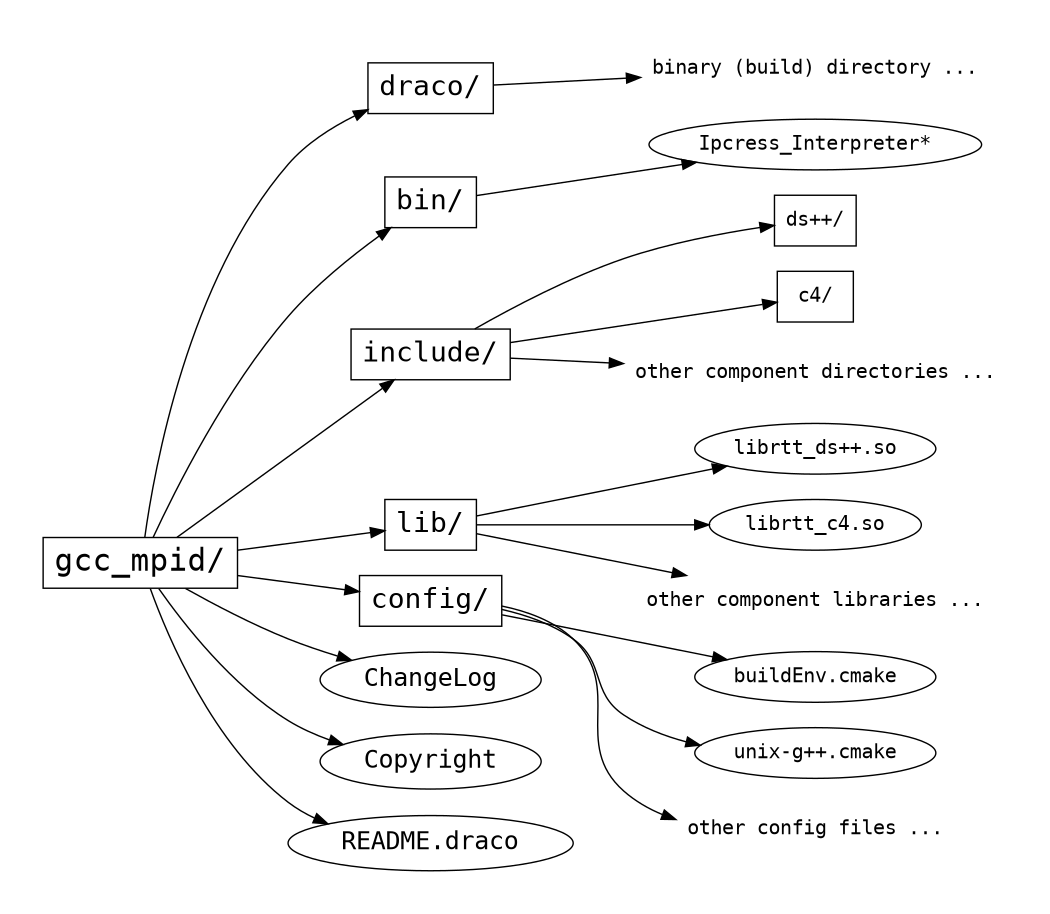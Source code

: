 /* Time-stamp: <99/02/01 16:18:21 tme> */

digraph build_tree {
  /* graph attributes */
    center=1;
    margin=".25,.25";
    size="6.5,9";
    rankdir=LR;
    
  /* main directories */

    node [fontname=Courier];

  /* .. level */

    gccmpid [label="gcc_mpid/", fontsize=22, shape=box];
    
  
  /* draco/ level */
    node [fontsize=18];
    {

  /* gcc_mpid level */

    draco   [label="draco/", fontsize=20, shape=box];
    bin     [label="bin/", fontsize=20, shape=box]; 
    include [label="include/", fontsize=20, shape=box]; 
    lib     [label="lib/", fontsize=20, shape=box]; 
    config  [label="config/", fontsize=20, shape=box]; 

    node       [shape=ellipse];
    tgt_cl     [label="ChangeLog"];
    tgt_cp     [label="Copyright"];
    tgt_read   [label="README.draco"];
        
      /* directories */
        
      /*   node   [shape=box]; */
      /*   src    [label="src/"]; */
      /*   config [label="config/"]; */
      /*   testing [label="Testing/"]; */
      /*   cmakefiles [label="CMakeFiles/"]; */

      /* /\* files *\/ */
      /*   node       [shape=ellipse]; */
      /*   draco_make [label="Makefile"]; */
      /*   draco_cach [label="CMakeCache.txt"]; */
      /*   draco_cust [label="CTestCustom.cmake"]; */
      /*   draco_ctest [label="CTestTestfile.cmake"]; */
      /*   draco_dart [label="DartConfiguration.tcl"]; */
      /*   draco_install [label="cmake_install.cmake"]; */
      /*   draco_uninstall [label="cmake_uninstall.cmake"]; */
    }
    
  /* draco/<dir> */
    node [fontsize=14];
    {
        /* include */
        node   [shape=box]; 
        incl_dsxx_dir [label="ds++/"]; 
        incl_c4_dir   [label="c4/"]; 
        include_dirs  [label="other component directories ...", shape=plaintext];

        /* lib */
        node    [shape=ellipse];
        libdsxx [label="librtt_ds++.so"]; 
        libc4   [label="librtt_c4.so"]; 
        lib_files    [label="other component libraries ...", shape=plaintext];

        /* config */
        node    [shape=ellipse];
        buildEnv [label="buildEnv.cmake"]; 
        unixgxx  [label="unix-g++.cmake"]; 
        config_files [label="other config files ...", shape=plaintext];

        /* draco build directory */
        binary_dir [label="binary (build) directory ...", shape=plaintext];

        /* bin */
        node    [shape=ellipse];
        ip_int [label="Ipcress_Interpreter*"]; 
        
    }
    
  /* tree */

    gccmpid -> {draco include lib bin config
            tgt_cl tgt_cp tgt_read};
    draco   -> { binary_dir };
    include -> { incl_dsxx_dir incl_c4_dir include_dirs };
    lib     -> { libdsxx libc4 lib_files };
    config  -> { buildEnv unixgxx config_files };
    bin     -> { ip_int };
    /* draco  -> {src config testing cmakefiles
            draco_make draco_cach draco_cust draco_ctest draco_dart
            draco_install draco_uninstall}; */
    /* src -> {src_cmfiles src_m src_install src_ctest src_files}; */
    /* config -> {config_cmfiles config_m config_install config_ctest}; */
    /* testing -> {test_temp}; */
}

